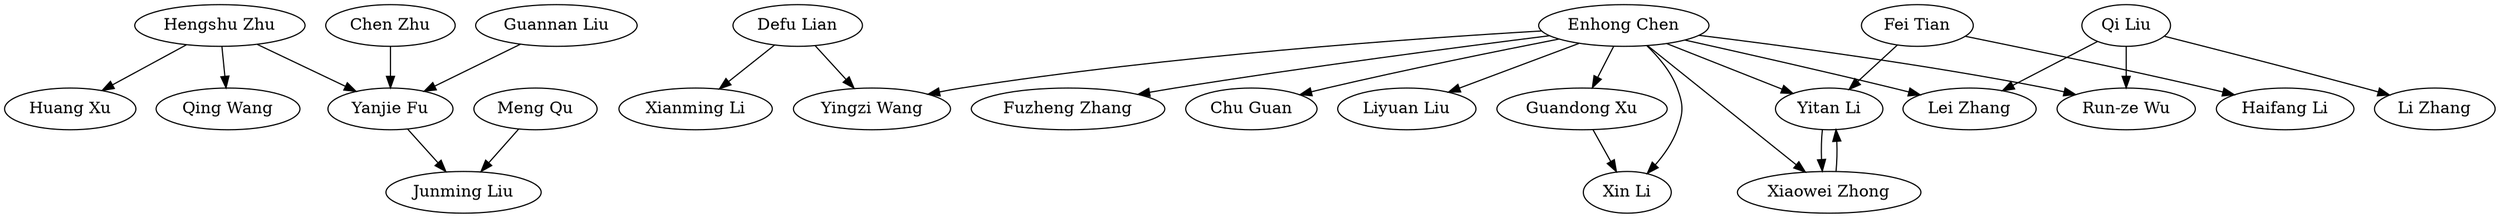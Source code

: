 strict digraph G{
"Hengshu Zhu" -> "Huang Xu"
"Defu Lian" -> "Yingzi Wang"
"Enhong Chen" -> "Yitan Li"
"Defu Lian" -> "Xianming Li"
"Hengshu Zhu" -> "Yanjie Fu"
"Enhong Chen" -> "Xin Li"
"Enhong Chen" -> "Guandong Xu"
"Enhong Chen" -> "Lei Zhang"
"Enhong Chen" -> "Run-ze Wu"
"Chen Zhu" -> "Yanjie Fu"
"Enhong Chen" -> "Yingzi Wang"
"Fei Tian" -> "Haifang Li"
"Hengshu Zhu" -> "Qing Wang"
"Qi Liu" -> "Lei Zhang"
"Meng Qu" -> "Junming Liu"
"Qi Liu" -> "Li Zhang"
"Fei Tian" -> "Yitan Li"
"Enhong Chen" -> "Fuzheng Zhang"
"Enhong Chen" -> "Chu Guan"
"Qi Liu" -> "Run-ze Wu"
"Enhong Chen" -> "Xiaowei Zhong"
"Yanjie Fu" -> "Junming Liu"
"Guannan Liu" -> "Yanjie Fu"
"Enhong Chen" -> "Liyuan Liu"
"Yitan Li" -> "Xiaowei Zhong"
"Xiaowei Zhong" -> "Yitan Li"
"Guandong Xu" -> "Xin Li"
}